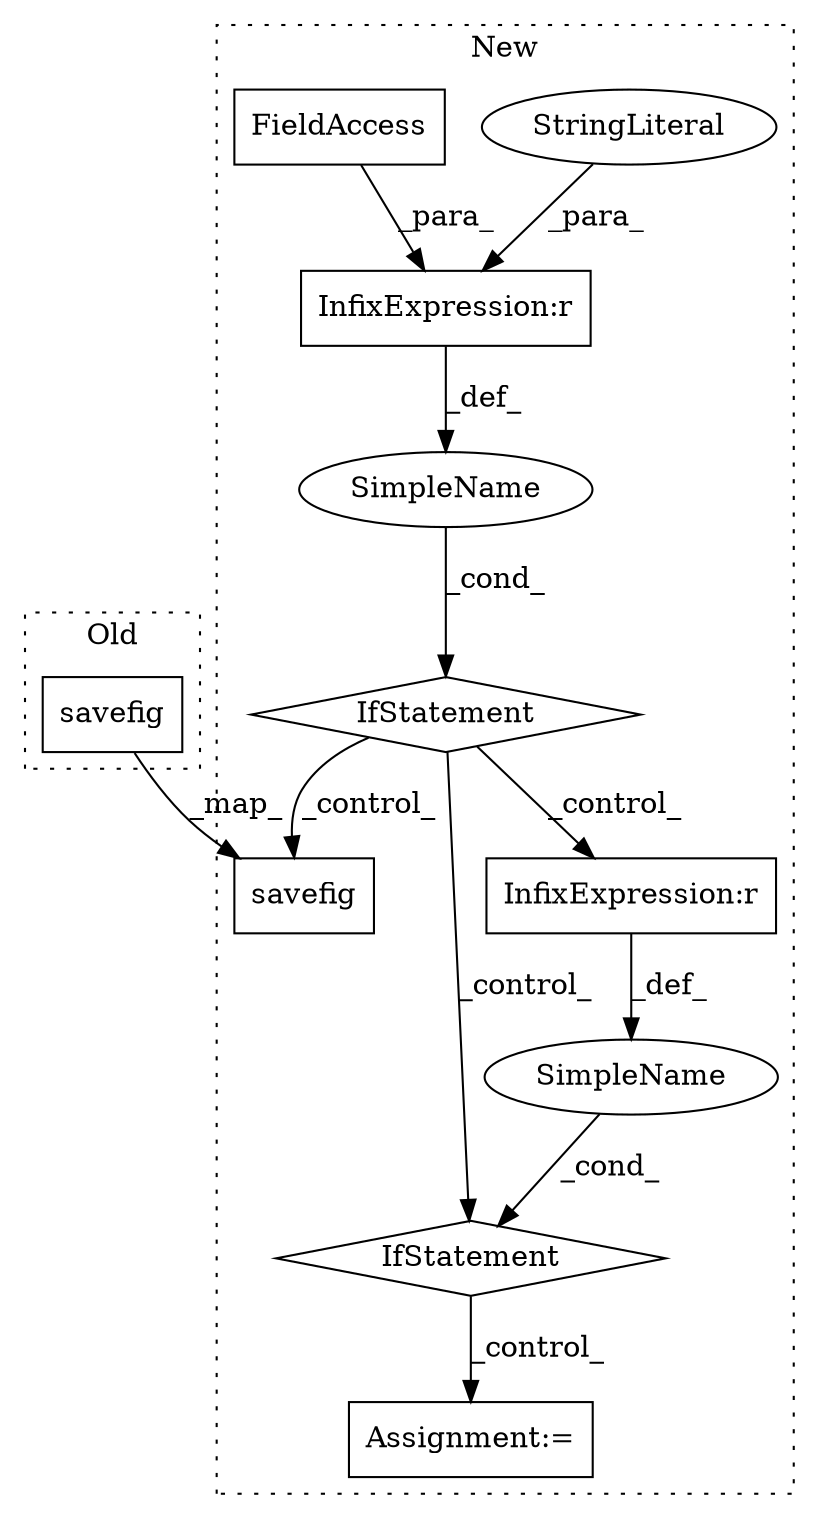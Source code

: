 digraph G {
subgraph cluster0 {
1 [label="savefig" a="32" s="8831,8849" l="8,1" shape="box"];
label = "Old";
style="dotted";
}
subgraph cluster1 {
2 [label="savefig" a="32" s="9009,9027" l="8,1" shape="box"];
3 [label="IfStatement" a="25" s="8778,8810" l="4,2" shape="diamond"];
4 [label="SimpleName" a="42" s="" l="" shape="ellipse"];
5 [label="InfixExpression:r" a="27" s="8794" l="4" shape="box"];
6 [label="StringLiteral" a="45" s="8798" l="12" shape="ellipse"];
7 [label="FieldAccess" a="22" s="8782" l="12" shape="box"];
8 [label="IfStatement" a="25" s="9046,9073" l="4,2" shape="diamond"];
9 [label="SimpleName" a="42" s="" l="" shape="ellipse"];
10 [label="Assignment:=" a="7" s="9158" l="2" shape="box"];
11 [label="InfixExpression:r" a="27" s="9062" l="4" shape="box"];
label = "New";
style="dotted";
}
1 -> 2 [label="_map_"];
3 -> 8 [label="_control_"];
3 -> 11 [label="_control_"];
3 -> 2 [label="_control_"];
4 -> 3 [label="_cond_"];
5 -> 4 [label="_def_"];
6 -> 5 [label="_para_"];
7 -> 5 [label="_para_"];
8 -> 10 [label="_control_"];
9 -> 8 [label="_cond_"];
11 -> 9 [label="_def_"];
}